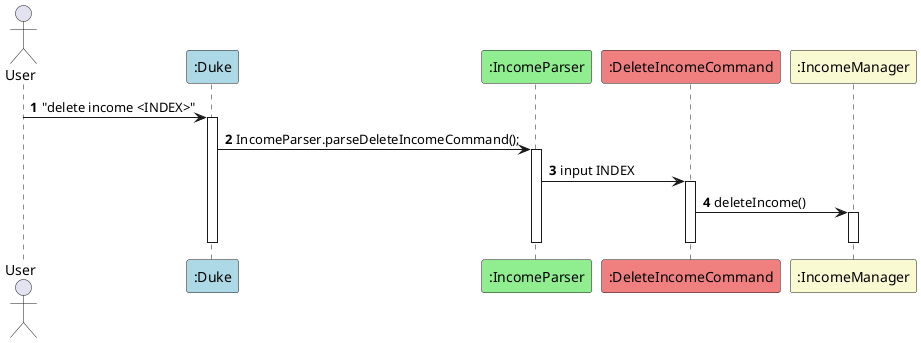 @startuml
'https://plantuml.com/sequence-diagram
actor User
participant ":Duke" as Duke #LightBlue
participant ":IncomeParser" as IncomeParser #LightGreen
participant ":DeleteIncomeCommand" as DeleteIncomeCommand #LightCoral
participant ":IncomeManager" as IncomeManager #LightGoldenRodYellow
autonumber

User -> Duke: "delete income <INDEX>"
activate Duke

Duke -> IncomeParser: IncomeParser.parseDeleteIncomeCommand();
activate IncomeParser

IncomeParser -> DeleteIncomeCommand: input INDEX
activate DeleteIncomeCommand

DeleteIncomeCommand -> IncomeManager: deleteIncome()
activate IncomeManager
deactivate DeleteIncomeCommand
deactivate IncomeManager
deactivate IncomeParser
deactivate Duke
@enduml
